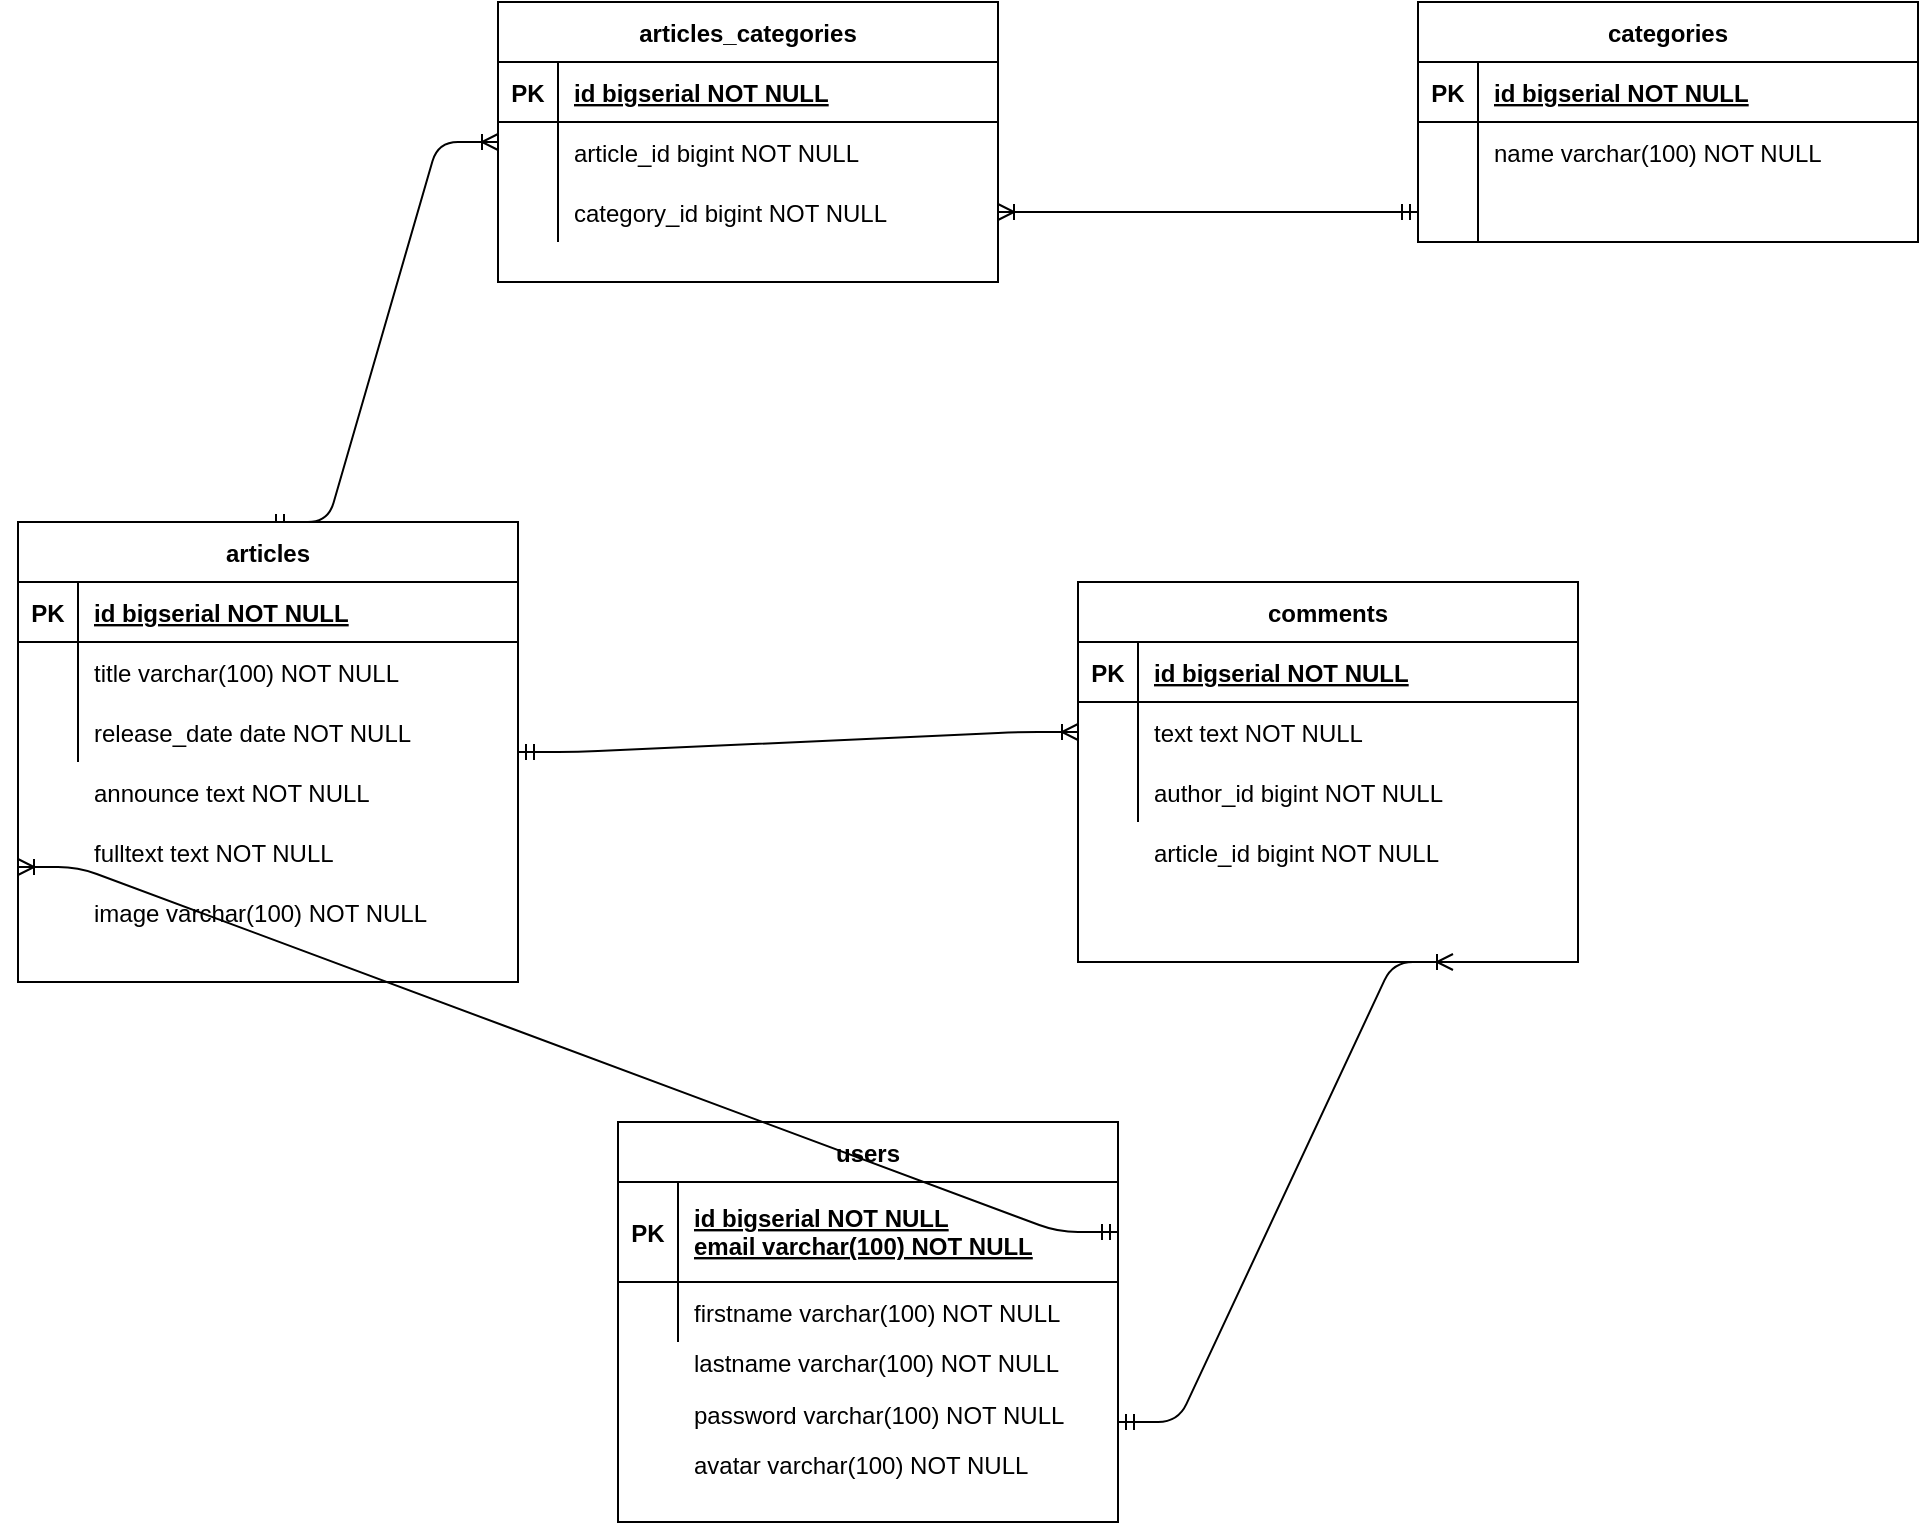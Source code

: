 <mxfile version="13.7.1" type="device"><diagram id="R2lEEEUBdFMjLlhIrx00" name="Page-1"><mxGraphModel dx="2128" dy="1647" grid="1" gridSize="10" guides="1" tooltips="1" connect="1" arrows="1" fold="1" page="1" pageScale="1" pageWidth="850" pageHeight="1100" math="0" shadow="0" extFonts="Permanent Marker^https://fonts.googleapis.com/css?family=Permanent+Marker"><root><mxCell id="0"/><mxCell id="1" parent="0"/><mxCell id="C-vyLk0tnHw3VtMMgP7b-23" value="users" style="shape=table;startSize=30;container=1;collapsible=1;childLayout=tableLayout;fixedRows=1;rowLines=0;fontStyle=1;align=center;resizeLast=1;" parent="1" vertex="1"><mxGeometry x="120" y="120" width="250" height="200" as="geometry"/></mxCell><mxCell id="C-vyLk0tnHw3VtMMgP7b-24" value="" style="shape=partialRectangle;collapsible=0;dropTarget=0;pointerEvents=0;fillColor=none;points=[[0,0.5],[1,0.5]];portConstraint=eastwest;top=0;left=0;right=0;bottom=1;" parent="C-vyLk0tnHw3VtMMgP7b-23" vertex="1"><mxGeometry y="30" width="250" height="50" as="geometry"/></mxCell><mxCell id="C-vyLk0tnHw3VtMMgP7b-25" value="PK" style="shape=partialRectangle;overflow=hidden;connectable=0;fillColor=none;top=0;left=0;bottom=0;right=0;fontStyle=1;" parent="C-vyLk0tnHw3VtMMgP7b-24" vertex="1"><mxGeometry width="30" height="50" as="geometry"/></mxCell><mxCell id="C-vyLk0tnHw3VtMMgP7b-26" value="id bigserial NOT NULL &#10;email varchar(100) NOT NULL" style="shape=partialRectangle;overflow=hidden;connectable=0;fillColor=none;top=0;left=0;bottom=0;right=0;align=left;spacingLeft=6;fontStyle=5;perimeterSpacing=12;spacingBottom=1;" parent="C-vyLk0tnHw3VtMMgP7b-24" vertex="1"><mxGeometry x="30" width="220" height="50" as="geometry"/></mxCell><mxCell id="C-vyLk0tnHw3VtMMgP7b-27" value="" style="shape=partialRectangle;collapsible=0;dropTarget=0;pointerEvents=0;fillColor=none;points=[[0,0.5],[1,0.5]];portConstraint=eastwest;top=0;left=0;right=0;bottom=0;" parent="C-vyLk0tnHw3VtMMgP7b-23" vertex="1"><mxGeometry y="80" width="250" height="30" as="geometry"/></mxCell><mxCell id="C-vyLk0tnHw3VtMMgP7b-28" value="" style="shape=partialRectangle;overflow=hidden;connectable=0;fillColor=none;top=0;left=0;bottom=0;right=0;" parent="C-vyLk0tnHw3VtMMgP7b-27" vertex="1"><mxGeometry width="30" height="30" as="geometry"/></mxCell><mxCell id="C-vyLk0tnHw3VtMMgP7b-29" value="firstname varchar(100) NOT NULL" style="shape=partialRectangle;overflow=hidden;connectable=0;fillColor=none;top=0;left=0;bottom=0;right=0;align=left;spacingLeft=6;" parent="C-vyLk0tnHw3VtMMgP7b-27" vertex="1"><mxGeometry x="30" width="220" height="30" as="geometry"/></mxCell><mxCell id="9HK-cY2S2dspI-THDjVQ-2" value="lastname varchar(100) NOT NULL" style="shape=partialRectangle;overflow=hidden;connectable=0;fillColor=none;top=0;left=0;bottom=0;right=0;align=left;spacingLeft=6;" parent="1" vertex="1"><mxGeometry x="150" y="225" width="220" height="30" as="geometry"/></mxCell><mxCell id="9HK-cY2S2dspI-THDjVQ-3" value="password varchar(100) NOT NULL" style="shape=partialRectangle;overflow=hidden;connectable=0;fillColor=none;top=0;left=0;bottom=0;right=0;align=left;spacingLeft=6;" parent="1" vertex="1"><mxGeometry x="150" y="251" width="220" height="30" as="geometry"/></mxCell><mxCell id="9HK-cY2S2dspI-THDjVQ-4" value="avatar varchar(100) NOT NULL" style="shape=partialRectangle;overflow=hidden;connectable=0;fillColor=none;top=0;left=0;bottom=0;right=0;align=left;spacingLeft=6;" parent="1" vertex="1"><mxGeometry x="150" y="276" width="220" height="30" as="geometry"/></mxCell><mxCell id="9HK-cY2S2dspI-THDjVQ-6" value="fulltext text NOT NULL" style="shape=partialRectangle;overflow=hidden;connectable=0;fillColor=none;top=0;left=0;bottom=0;right=0;align=left;spacingLeft=6;" parent="1" vertex="1"><mxGeometry x="-150" y="-30" width="220" height="30" as="geometry"/></mxCell><mxCell id="9HK-cY2S2dspI-THDjVQ-7" value="image varchar(100) NOT NULL" style="shape=partialRectangle;overflow=hidden;connectable=0;fillColor=none;top=0;left=0;bottom=0;right=0;align=left;spacingLeft=6;" parent="1" vertex="1"><mxGeometry x="-150" width="220" height="30" as="geometry"/></mxCell><mxCell id="9HK-cY2S2dspI-THDjVQ-9" value="" style="edgeStyle=entityRelationEdgeStyle;fontSize=12;html=1;endArrow=ERoneToMany;startArrow=ERmandOne;exitX=1;exitY=0.5;exitDx=0;exitDy=0;entryX=0;entryY=0.75;entryDx=0;entryDy=0;" parent="1" source="C-vyLk0tnHw3VtMMgP7b-24" target="C-vyLk0tnHw3VtMMgP7b-2" edge="1"><mxGeometry width="100" height="100" relative="1" as="geometry"><mxPoint x="-220" y="200" as="sourcePoint"/><mxPoint x="-120" y="100" as="targetPoint"/></mxGeometry></mxCell><mxCell id="9HK-cY2S2dspI-THDjVQ-21" value="articles_categories" style="shape=table;startSize=30;container=1;collapsible=1;childLayout=tableLayout;fixedRows=1;rowLines=0;fontStyle=1;align=center;resizeLast=1;" parent="1" vertex="1"><mxGeometry x="60" y="-440" width="250" height="140" as="geometry"><mxRectangle x="450" y="120" width="70" height="30" as="alternateBounds"/></mxGeometry></mxCell><mxCell id="9HK-cY2S2dspI-THDjVQ-22" value="" style="shape=partialRectangle;collapsible=0;dropTarget=0;pointerEvents=0;fillColor=none;points=[[0,0.5],[1,0.5]];portConstraint=eastwest;top=0;left=0;right=0;bottom=1;" parent="9HK-cY2S2dspI-THDjVQ-21" vertex="1"><mxGeometry y="30" width="250" height="30" as="geometry"/></mxCell><mxCell id="9HK-cY2S2dspI-THDjVQ-23" value="PK" style="shape=partialRectangle;overflow=hidden;connectable=0;fillColor=none;top=0;left=0;bottom=0;right=0;fontStyle=1;" parent="9HK-cY2S2dspI-THDjVQ-22" vertex="1"><mxGeometry width="30" height="30" as="geometry"/></mxCell><mxCell id="9HK-cY2S2dspI-THDjVQ-24" value="id bigserial NOT NULL " style="shape=partialRectangle;overflow=hidden;connectable=0;fillColor=none;top=0;left=0;bottom=0;right=0;align=left;spacingLeft=6;fontStyle=5;" parent="9HK-cY2S2dspI-THDjVQ-22" vertex="1"><mxGeometry x="30" width="220" height="30" as="geometry"/></mxCell><mxCell id="9HK-cY2S2dspI-THDjVQ-25" value="" style="shape=partialRectangle;collapsible=0;dropTarget=0;pointerEvents=0;fillColor=none;points=[[0,0.5],[1,0.5]];portConstraint=eastwest;top=0;left=0;right=0;bottom=0;" parent="9HK-cY2S2dspI-THDjVQ-21" vertex="1"><mxGeometry y="60" width="250" height="30" as="geometry"/></mxCell><mxCell id="9HK-cY2S2dspI-THDjVQ-26" value="" style="shape=partialRectangle;overflow=hidden;connectable=0;fillColor=none;top=0;left=0;bottom=0;right=0;" parent="9HK-cY2S2dspI-THDjVQ-25" vertex="1"><mxGeometry width="30" height="30" as="geometry"/></mxCell><mxCell id="9HK-cY2S2dspI-THDjVQ-27" value="article_id bigint NOT NULL" style="shape=partialRectangle;overflow=hidden;connectable=0;fillColor=none;top=0;left=0;bottom=0;right=0;align=left;spacingLeft=6;" parent="9HK-cY2S2dspI-THDjVQ-25" vertex="1"><mxGeometry x="30" width="220" height="30" as="geometry"/></mxCell><mxCell id="9HK-cY2S2dspI-THDjVQ-28" value="" style="shape=partialRectangle;collapsible=0;dropTarget=0;pointerEvents=0;fillColor=none;points=[[0,0.5],[1,0.5]];portConstraint=eastwest;top=0;left=0;right=0;bottom=0;" parent="9HK-cY2S2dspI-THDjVQ-21" vertex="1"><mxGeometry y="90" width="250" height="30" as="geometry"/></mxCell><mxCell id="9HK-cY2S2dspI-THDjVQ-29" value="" style="shape=partialRectangle;overflow=hidden;connectable=0;fillColor=none;top=0;left=0;bottom=0;right=0;" parent="9HK-cY2S2dspI-THDjVQ-28" vertex="1"><mxGeometry width="30" height="30" as="geometry"/></mxCell><mxCell id="9HK-cY2S2dspI-THDjVQ-30" value="" style="shape=partialRectangle;overflow=hidden;connectable=0;fillColor=none;top=0;left=0;bottom=0;right=0;align=left;spacingLeft=6;" parent="9HK-cY2S2dspI-THDjVQ-28" vertex="1"><mxGeometry x="30" width="220" height="30" as="geometry"/></mxCell><mxCell id="9HK-cY2S2dspI-THDjVQ-32" value="category_id bigint NOT NULL" style="shape=partialRectangle;overflow=hidden;connectable=0;fillColor=none;top=0;left=0;bottom=0;right=0;align=left;spacingLeft=6;" parent="1" vertex="1"><mxGeometry x="90" y="-350" width="220" height="30" as="geometry"/></mxCell><mxCell id="9HK-cY2S2dspI-THDjVQ-33" value="" style="edgeStyle=entityRelationEdgeStyle;fontSize=12;html=1;endArrow=ERoneToMany;startArrow=ERmandOne;exitX=0.5;exitY=0;exitDx=0;exitDy=0;entryX=0;entryY=0.5;entryDx=0;entryDy=0;" parent="1" source="C-vyLk0tnHw3VtMMgP7b-2" target="9HK-cY2S2dspI-THDjVQ-21" edge="1"><mxGeometry width="100" height="100" relative="1" as="geometry"><mxPoint x="180" y="-150" as="sourcePoint"/><mxPoint x="280" y="-250" as="targetPoint"/></mxGeometry></mxCell><mxCell id="9HK-cY2S2dspI-THDjVQ-11" value="categories" style="shape=table;startSize=30;container=1;collapsible=1;childLayout=tableLayout;fixedRows=1;rowLines=0;fontStyle=1;align=center;resizeLast=1;" parent="1" vertex="1"><mxGeometry x="520" y="-440" width="250" height="120" as="geometry"><mxRectangle x="450" y="120" width="70" height="30" as="alternateBounds"/></mxGeometry></mxCell><mxCell id="9HK-cY2S2dspI-THDjVQ-12" value="" style="shape=partialRectangle;collapsible=0;dropTarget=0;pointerEvents=0;fillColor=none;points=[[0,0.5],[1,0.5]];portConstraint=eastwest;top=0;left=0;right=0;bottom=1;" parent="9HK-cY2S2dspI-THDjVQ-11" vertex="1"><mxGeometry y="30" width="250" height="30" as="geometry"/></mxCell><mxCell id="9HK-cY2S2dspI-THDjVQ-13" value="PK" style="shape=partialRectangle;overflow=hidden;connectable=0;fillColor=none;top=0;left=0;bottom=0;right=0;fontStyle=1;" parent="9HK-cY2S2dspI-THDjVQ-12" vertex="1"><mxGeometry width="30" height="30" as="geometry"/></mxCell><mxCell id="9HK-cY2S2dspI-THDjVQ-14" value="id bigserial NOT NULL " style="shape=partialRectangle;overflow=hidden;connectable=0;fillColor=none;top=0;left=0;bottom=0;right=0;align=left;spacingLeft=6;fontStyle=5;" parent="9HK-cY2S2dspI-THDjVQ-12" vertex="1"><mxGeometry x="30" width="220" height="30" as="geometry"/></mxCell><mxCell id="9HK-cY2S2dspI-THDjVQ-15" value="" style="shape=partialRectangle;collapsible=0;dropTarget=0;pointerEvents=0;fillColor=none;points=[[0,0.5],[1,0.5]];portConstraint=eastwest;top=0;left=0;right=0;bottom=0;" parent="9HK-cY2S2dspI-THDjVQ-11" vertex="1"><mxGeometry y="60" width="250" height="30" as="geometry"/></mxCell><mxCell id="9HK-cY2S2dspI-THDjVQ-16" value="" style="shape=partialRectangle;overflow=hidden;connectable=0;fillColor=none;top=0;left=0;bottom=0;right=0;" parent="9HK-cY2S2dspI-THDjVQ-15" vertex="1"><mxGeometry width="30" height="30" as="geometry"/></mxCell><mxCell id="9HK-cY2S2dspI-THDjVQ-17" value="name varchar(100) NOT NULL" style="shape=partialRectangle;overflow=hidden;connectable=0;fillColor=none;top=0;left=0;bottom=0;right=0;align=left;spacingLeft=6;" parent="9HK-cY2S2dspI-THDjVQ-15" vertex="1"><mxGeometry x="30" width="220" height="30" as="geometry"/></mxCell><mxCell id="9HK-cY2S2dspI-THDjVQ-18" value="" style="shape=partialRectangle;collapsible=0;dropTarget=0;pointerEvents=0;fillColor=none;points=[[0,0.5],[1,0.5]];portConstraint=eastwest;top=0;left=0;right=0;bottom=0;" parent="9HK-cY2S2dspI-THDjVQ-11" vertex="1"><mxGeometry y="90" width="250" height="30" as="geometry"/></mxCell><mxCell id="9HK-cY2S2dspI-THDjVQ-19" value="" style="shape=partialRectangle;overflow=hidden;connectable=0;fillColor=none;top=0;left=0;bottom=0;right=0;" parent="9HK-cY2S2dspI-THDjVQ-18" vertex="1"><mxGeometry width="30" height="30" as="geometry"/></mxCell><mxCell id="9HK-cY2S2dspI-THDjVQ-20" value="" style="shape=partialRectangle;overflow=hidden;connectable=0;fillColor=none;top=0;left=0;bottom=0;right=0;align=left;spacingLeft=6;" parent="9HK-cY2S2dspI-THDjVQ-18" vertex="1"><mxGeometry x="30" width="220" height="30" as="geometry"/></mxCell><mxCell id="9HK-cY2S2dspI-THDjVQ-36" style="edgeStyle=orthogonalEdgeStyle;rounded=0;orthogonalLoop=1;jettySize=auto;html=1;startArrow=ERmandOne;startFill=0;endArrow=ERoneToMany;endFill=0;" parent="1" source="9HK-cY2S2dspI-THDjVQ-18" edge="1"><mxGeometry relative="1" as="geometry"><mxPoint x="310" y="-335.0" as="targetPoint"/></mxGeometry></mxCell><mxCell id="9HK-cY2S2dspI-THDjVQ-37" value="comments" style="shape=table;startSize=30;container=1;collapsible=1;childLayout=tableLayout;fixedRows=1;rowLines=0;fontStyle=1;align=center;resizeLast=1;" parent="1" vertex="1"><mxGeometry x="350" y="-150" width="250" height="190.0" as="geometry"><mxRectangle x="450" y="120" width="70" height="30" as="alternateBounds"/></mxGeometry></mxCell><mxCell id="9HK-cY2S2dspI-THDjVQ-38" value="" style="shape=partialRectangle;collapsible=0;dropTarget=0;pointerEvents=0;fillColor=none;points=[[0,0.5],[1,0.5]];portConstraint=eastwest;top=0;left=0;right=0;bottom=1;" parent="9HK-cY2S2dspI-THDjVQ-37" vertex="1"><mxGeometry y="30" width="250" height="30" as="geometry"/></mxCell><mxCell id="9HK-cY2S2dspI-THDjVQ-39" value="PK" style="shape=partialRectangle;overflow=hidden;connectable=0;fillColor=none;top=0;left=0;bottom=0;right=0;fontStyle=1;" parent="9HK-cY2S2dspI-THDjVQ-38" vertex="1"><mxGeometry width="30" height="30" as="geometry"/></mxCell><mxCell id="9HK-cY2S2dspI-THDjVQ-40" value="id bigserial NOT NULL " style="shape=partialRectangle;overflow=hidden;connectable=0;fillColor=none;top=0;left=0;bottom=0;right=0;align=left;spacingLeft=6;fontStyle=5;" parent="9HK-cY2S2dspI-THDjVQ-38" vertex="1"><mxGeometry x="30" width="220" height="30" as="geometry"/></mxCell><mxCell id="9HK-cY2S2dspI-THDjVQ-41" value="" style="shape=partialRectangle;collapsible=0;dropTarget=0;pointerEvents=0;fillColor=none;points=[[0,0.5],[1,0.5]];portConstraint=eastwest;top=0;left=0;right=0;bottom=0;" parent="9HK-cY2S2dspI-THDjVQ-37" vertex="1"><mxGeometry y="60" width="250" height="30" as="geometry"/></mxCell><mxCell id="9HK-cY2S2dspI-THDjVQ-42" value="" style="shape=partialRectangle;overflow=hidden;connectable=0;fillColor=none;top=0;left=0;bottom=0;right=0;" parent="9HK-cY2S2dspI-THDjVQ-41" vertex="1"><mxGeometry width="30" height="30" as="geometry"/></mxCell><mxCell id="9HK-cY2S2dspI-THDjVQ-43" value="text text NOT NULL" style="shape=partialRectangle;overflow=hidden;connectable=0;fillColor=none;top=0;left=0;bottom=0;right=0;align=left;spacingLeft=6;" parent="9HK-cY2S2dspI-THDjVQ-41" vertex="1"><mxGeometry x="30" width="220" height="30" as="geometry"/></mxCell><mxCell id="9HK-cY2S2dspI-THDjVQ-44" value="" style="shape=partialRectangle;collapsible=0;dropTarget=0;pointerEvents=0;fillColor=none;points=[[0,0.5],[1,0.5]];portConstraint=eastwest;top=0;left=0;right=0;bottom=0;" parent="9HK-cY2S2dspI-THDjVQ-37" vertex="1"><mxGeometry y="90" width="250" height="30" as="geometry"/></mxCell><mxCell id="9HK-cY2S2dspI-THDjVQ-45" value="" style="shape=partialRectangle;overflow=hidden;connectable=0;fillColor=none;top=0;left=0;bottom=0;right=0;" parent="9HK-cY2S2dspI-THDjVQ-44" vertex="1"><mxGeometry width="30" height="30" as="geometry"/></mxCell><mxCell id="9HK-cY2S2dspI-THDjVQ-46" value="author_id bigint NOT NULL" style="shape=partialRectangle;overflow=hidden;connectable=0;fillColor=none;top=0;left=0;bottom=0;right=0;align=left;spacingLeft=6;" parent="9HK-cY2S2dspI-THDjVQ-44" vertex="1"><mxGeometry x="30" width="220" height="30" as="geometry"/></mxCell><mxCell id="9HK-cY2S2dspI-THDjVQ-59" value="article_id bigint NOT NULL" style="shape=partialRectangle;overflow=hidden;connectable=0;fillColor=none;top=0;left=0;bottom=0;right=0;align=left;spacingLeft=6;" parent="1" vertex="1"><mxGeometry x="380" y="-30" width="220" height="30" as="geometry"/></mxCell><mxCell id="9HK-cY2S2dspI-THDjVQ-60" value="" style="edgeStyle=entityRelationEdgeStyle;fontSize=12;html=1;endArrow=ERoneToMany;startArrow=ERmandOne;exitX=1;exitY=0.5;exitDx=0;exitDy=0;entryX=0;entryY=0.5;entryDx=0;entryDy=0;" parent="1" source="C-vyLk0tnHw3VtMMgP7b-2" target="9HK-cY2S2dspI-THDjVQ-41" edge="1"><mxGeometry width="100" height="100" relative="1" as="geometry"><mxPoint x="180" y="-40" as="sourcePoint"/><mxPoint x="280" y="-140" as="targetPoint"/></mxGeometry></mxCell><mxCell id="9HK-cY2S2dspI-THDjVQ-61" value="" style="edgeStyle=entityRelationEdgeStyle;fontSize=12;html=1;endArrow=ERoneToMany;startArrow=ERmandOne;exitX=1;exitY=0.75;exitDx=0;exitDy=0;entryX=0.75;entryY=1;entryDx=0;entryDy=0;" parent="1" source="C-vyLk0tnHw3VtMMgP7b-23" target="9HK-cY2S2dspI-THDjVQ-37" edge="1"><mxGeometry width="100" height="100" relative="1" as="geometry"><mxPoint x="180" y="200" as="sourcePoint"/><mxPoint x="280" y="100" as="targetPoint"/></mxGeometry></mxCell><mxCell id="C-vyLk0tnHw3VtMMgP7b-2" value="articles" style="shape=table;startSize=30;container=1;collapsible=1;childLayout=tableLayout;fixedRows=1;rowLines=0;fontStyle=1;align=center;resizeLast=1;" parent="1" vertex="1"><mxGeometry x="-180" y="-180" width="250" height="230" as="geometry"><mxRectangle x="450" y="120" width="70" height="30" as="alternateBounds"/></mxGeometry></mxCell><mxCell id="C-vyLk0tnHw3VtMMgP7b-3" value="" style="shape=partialRectangle;collapsible=0;dropTarget=0;pointerEvents=0;fillColor=none;points=[[0,0.5],[1,0.5]];portConstraint=eastwest;top=0;left=0;right=0;bottom=1;" parent="C-vyLk0tnHw3VtMMgP7b-2" vertex="1"><mxGeometry y="30" width="250" height="30" as="geometry"/></mxCell><mxCell id="C-vyLk0tnHw3VtMMgP7b-4" value="PK" style="shape=partialRectangle;overflow=hidden;connectable=0;fillColor=none;top=0;left=0;bottom=0;right=0;fontStyle=1;" parent="C-vyLk0tnHw3VtMMgP7b-3" vertex="1"><mxGeometry width="30" height="30" as="geometry"/></mxCell><mxCell id="C-vyLk0tnHw3VtMMgP7b-5" value="id bigserial NOT NULL " style="shape=partialRectangle;overflow=hidden;connectable=0;fillColor=none;top=0;left=0;bottom=0;right=0;align=left;spacingLeft=6;fontStyle=5;" parent="C-vyLk0tnHw3VtMMgP7b-3" vertex="1"><mxGeometry x="30" width="220" height="30" as="geometry"/></mxCell><mxCell id="C-vyLk0tnHw3VtMMgP7b-6" value="" style="shape=partialRectangle;collapsible=0;dropTarget=0;pointerEvents=0;fillColor=none;points=[[0,0.5],[1,0.5]];portConstraint=eastwest;top=0;left=0;right=0;bottom=0;" parent="C-vyLk0tnHw3VtMMgP7b-2" vertex="1"><mxGeometry y="60" width="250" height="30" as="geometry"/></mxCell><mxCell id="C-vyLk0tnHw3VtMMgP7b-7" value="" style="shape=partialRectangle;overflow=hidden;connectable=0;fillColor=none;top=0;left=0;bottom=0;right=0;" parent="C-vyLk0tnHw3VtMMgP7b-6" vertex="1"><mxGeometry width="30" height="30" as="geometry"/></mxCell><mxCell id="C-vyLk0tnHw3VtMMgP7b-8" value="title varchar(100) NOT NULL" style="shape=partialRectangle;overflow=hidden;connectable=0;fillColor=none;top=0;left=0;bottom=0;right=0;align=left;spacingLeft=6;" parent="C-vyLk0tnHw3VtMMgP7b-6" vertex="1"><mxGeometry x="30" width="220" height="30" as="geometry"/></mxCell><mxCell id="C-vyLk0tnHw3VtMMgP7b-9" value="" style="shape=partialRectangle;collapsible=0;dropTarget=0;pointerEvents=0;fillColor=none;points=[[0,0.5],[1,0.5]];portConstraint=eastwest;top=0;left=0;right=0;bottom=0;" parent="C-vyLk0tnHw3VtMMgP7b-2" vertex="1"><mxGeometry y="90" width="250" height="30" as="geometry"/></mxCell><mxCell id="C-vyLk0tnHw3VtMMgP7b-10" value="" style="shape=partialRectangle;overflow=hidden;connectable=0;fillColor=none;top=0;left=0;bottom=0;right=0;" parent="C-vyLk0tnHw3VtMMgP7b-9" vertex="1"><mxGeometry width="30" height="30" as="geometry"/></mxCell><mxCell id="C-vyLk0tnHw3VtMMgP7b-11" value="release_date date NOT NULL" style="shape=partialRectangle;overflow=hidden;connectable=0;fillColor=none;top=0;left=0;bottom=0;right=0;align=left;spacingLeft=6;" parent="C-vyLk0tnHw3VtMMgP7b-9" vertex="1"><mxGeometry x="30" width="220" height="30" as="geometry"/></mxCell><mxCell id="OkgK7h7ANN7y2mY7Pz8g-2" value="announce text NOT NULL" style="shape=partialRectangle;overflow=hidden;connectable=0;fillColor=none;top=0;left=0;bottom=0;right=0;align=left;spacingLeft=6;" vertex="1" parent="1"><mxGeometry x="-150" y="-60" width="220" height="30" as="geometry"/></mxCell></root></mxGraphModel></diagram></mxfile>
